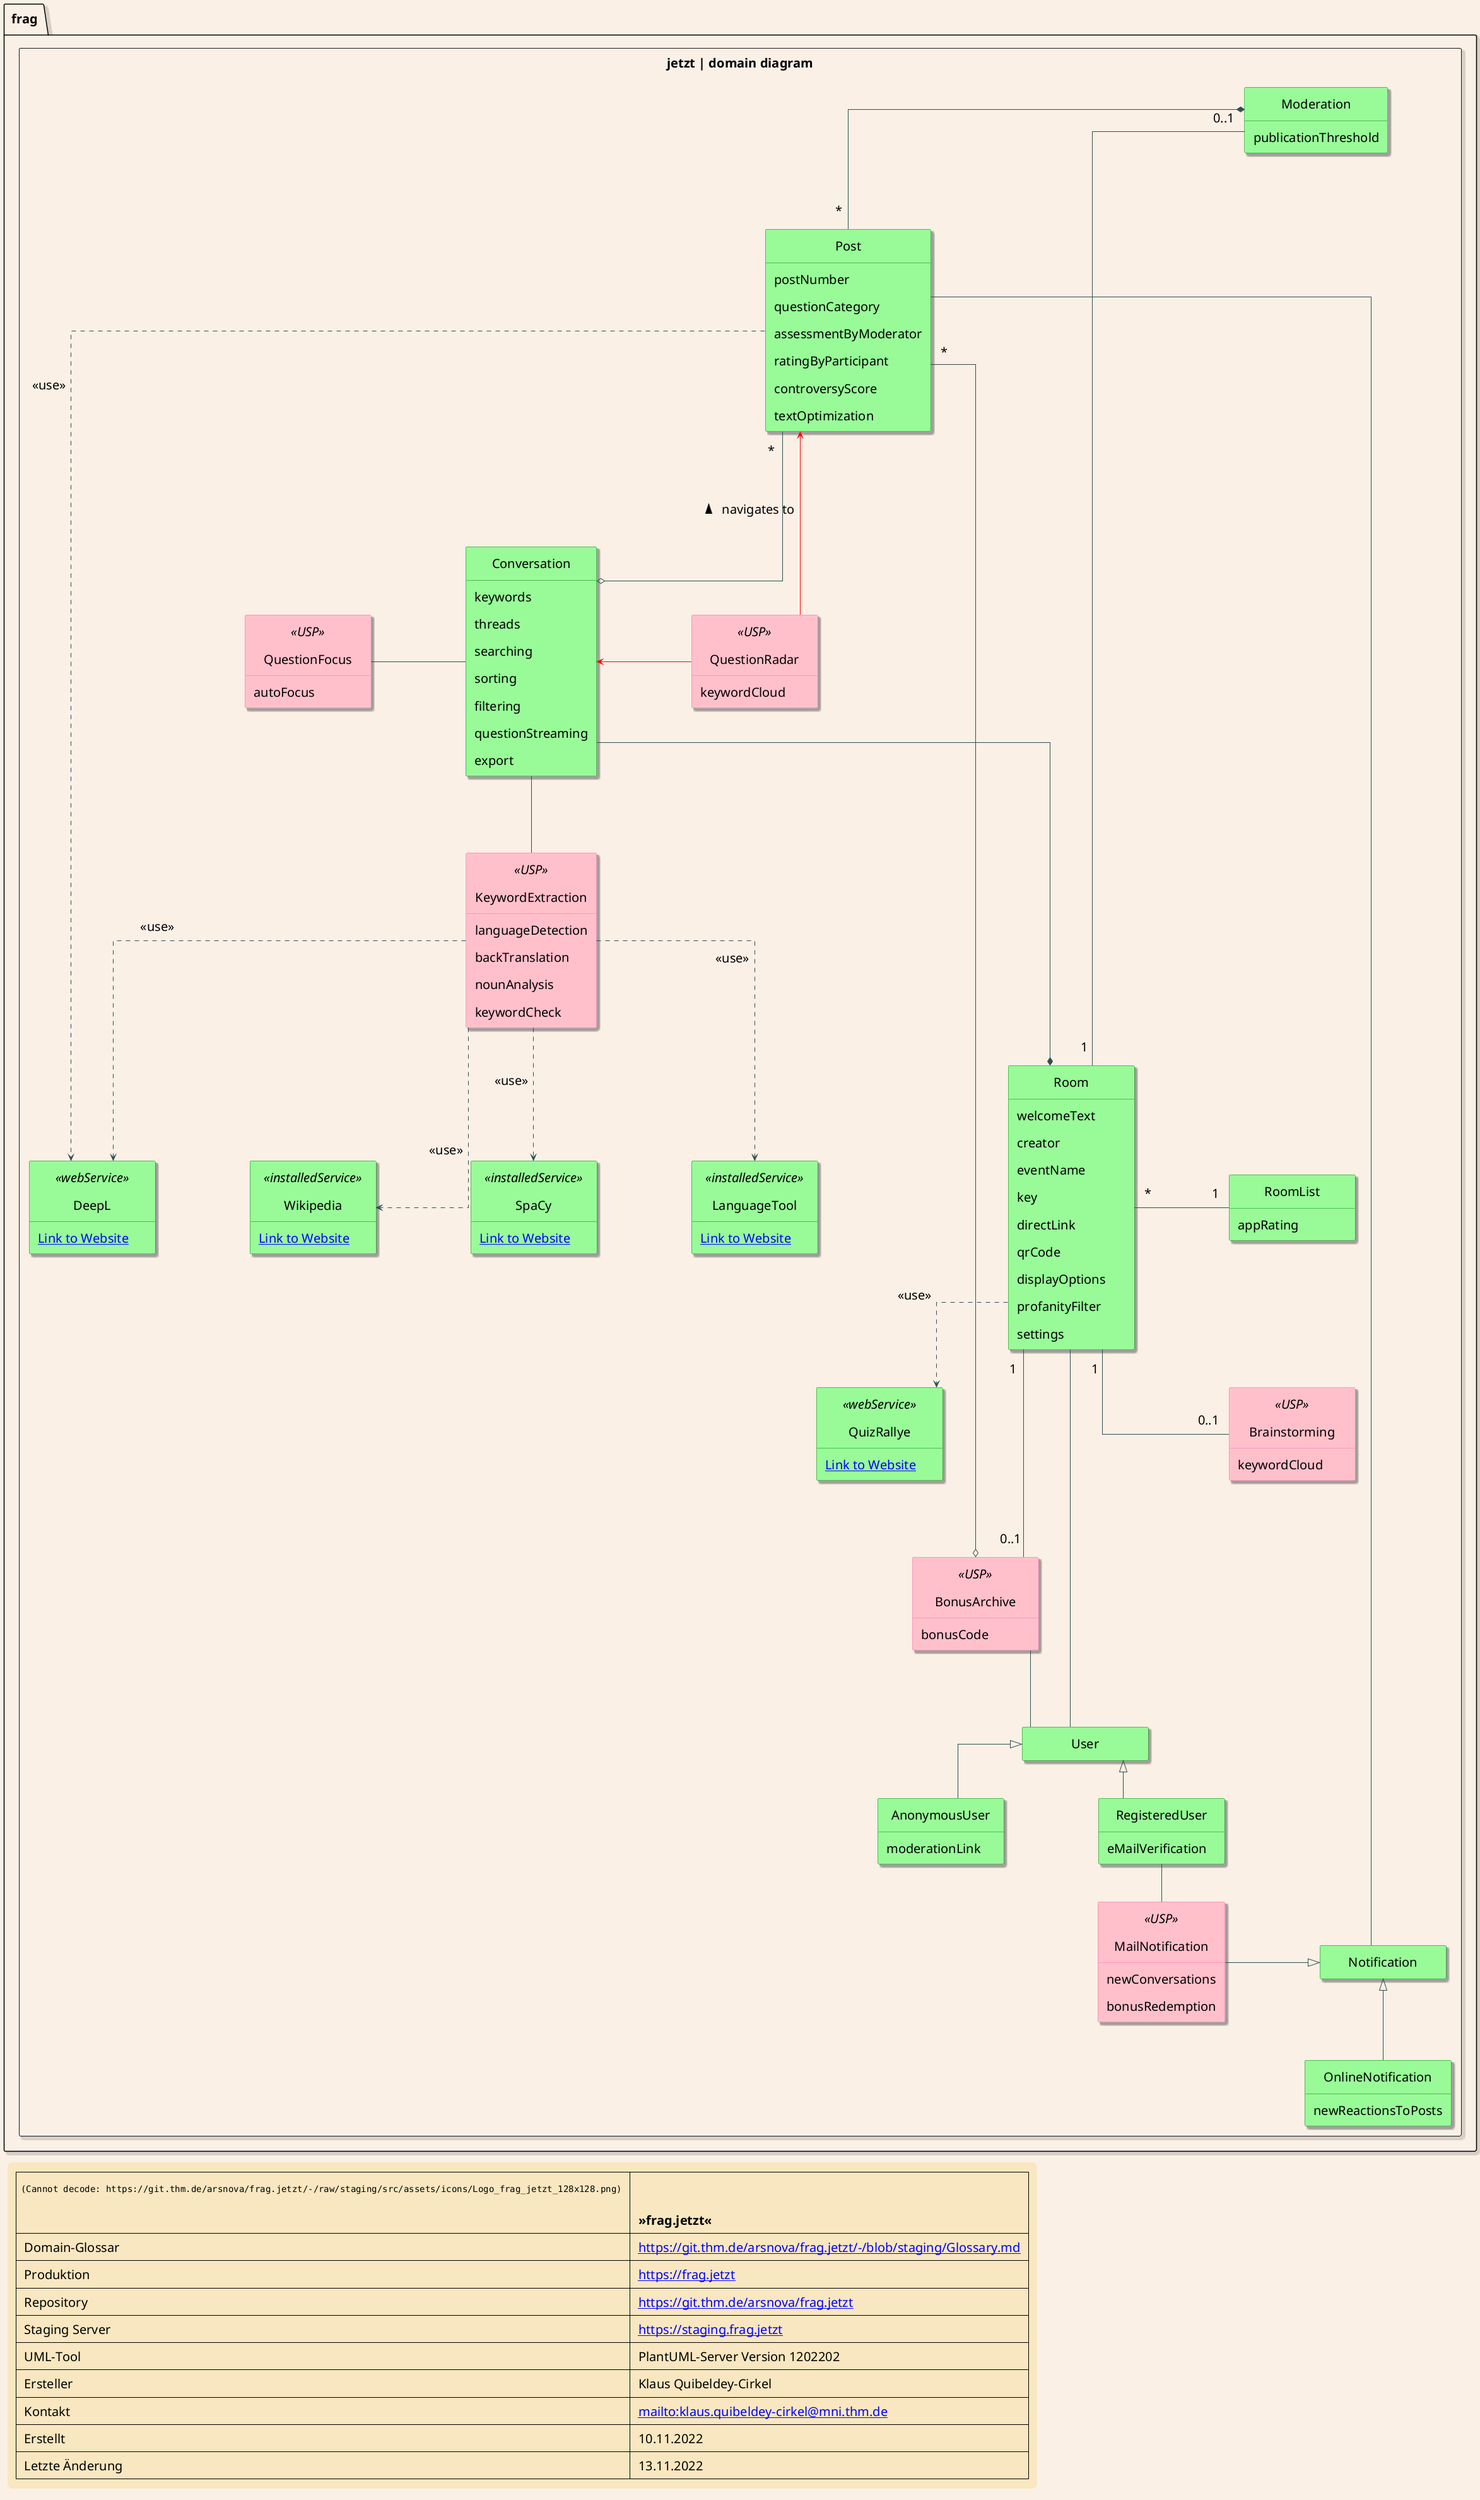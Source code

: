 @startuml
skinparam class {
	BackgroundColor PaleGreen
	BorderColor Green
	ArrowColor black
	FontSize 28
	BackgroundColor<<USP>> Pink
	BorderColor<<USP>> HotPink
}

skinparam backgroundColor Linen
skinparam linetype ortho
skinparam shadowing true
skinparam minClassWidth 200
skinparam ArrowThickness 1
skinparam LegendBackgroundColor Strategy
skinparam LegendBorderThickness 0
skinparam LegendFontSize 20
skinparam defaultFontSize 20
skinparam Padding 8
skinparam Nodesep 150
skinparam ArrowColor DarkSlateGray

hide methods
hide empty members
hide circle

package "frag.jetzt | domain diagram" <<Rectangle>> {

class Conversation {
keywords
threads
searching
sorting
filtering
questionStreaming
export
}

class Room {
welcomeText
creator
eventName
key
directLink
qrCode
displayOptions
profanityFilter
settings
}

class KeywordExtraction <<USP>> {
languageDetection
backTranslation
nounAnalysis
keywordCheck
}

class Post {
postNumber
questionCategory
assessmentByModerator
ratingByParticipant
controversyScore
textOptimization
}

class Moderation {
publicationThreshold
}

class QuestionFocus <<USP>> {
autoFocus
}

class QuestionRadar <<USP>> {
keywordCloud
}

class RoomList {
appRating
}

class Brainstorming <<USP>> {
keywordCloud
}

class QuizRallye <<webService>> {
[[https://antworte.jetzt {game-based quiz app} Link to Website]]
}

class User {
}

class AnonymousUser {
moderationLink
}

class RegisteredUser {
eMailVerification
}


class BonusArchive <<USP>> {
bonusCode
}

class Notification {
}

class MailNotification <<USP>> {
newConversations
bonusRedemption
}

class OnlineNotification {
newReactionsToPosts
}

class SpaCy <<installedService>> {
[[https://spacy.io/ {NLP} Link to Website]]
}


class DeepL <<webService>> {
[[https://deepl.com {Translator} Link to Website]]
}


class LanguageTool <<installedService>> {
[[https://languagetool.org {used for language detection} Link to Website]]
}


class Wikipedia <<installedService>> {
[[https://dumps.wikimedia.org/ {complete copy of Wikimedia wikis} Link to Website]]
}


AnonymousUser -up-|> User
RegisteredUser -up-|> User
RegisteredUser -- MailNotification

User -- Room

BonusArchive o--- "*" Post
BonusArchive ---  User


OnlineNotification -up-|> Notification
MailNotification -|> Notification

KeywordExtraction  ..> SpaCy : <<use>>
KeywordExtraction  ..> LanguageTool : <<use>>
KeywordExtraction  ..> DeepL : <<use>>
KeywordExtraction  ..> Wikipedia : <<use>>


Moderation "0..1" ---- "1" Room
Moderation *--- "*" Post

Post "*" ----o Conversation
Post --- Notification
Post -right..> DeepL : <<use>>
QuestionRadar -[#red]-> Post : > navigates to

Conversation  ---  KeywordExtraction
Conversation -left--  QuestionFocus
Conversation ----* Room
Conversation <-[#red]right-- QuestionRadar

Room "*" -right---- "1" RoomList
Room "1" ---- "0..1" BonusArchive
Room "1" -- "0..1" Brainstorming
Room ..> QuizRallye : <<use>> 

}

legend left
  |<img:https://git.thm.de/arsnova/frag.jetzt/-/raw/staging/src/assets/icons/Logo_frag_jetzt_128x128.png> |= \n\n »frag.jetzt« |
  | Domain-Glossar | [[https://git.thm.de/arsnova/frag.jetzt/-/blob/staging/Glossary.md]] |
  | Produktion | [[https://frag.jetzt]] |
  | Repository | [[https://git.thm.de/arsnova/frag.jetzt]] |
  | Staging Server | [[https://staging.frag.jetzt]] |
  | UML-Tool| PlantUML-Server Version 1202202|
  | Ersteller| Klaus Quibeldey-Cirkel|
  | Kontakt| [[mailto:klaus.quibeldey-cirkel@mni.thm.de]] |
  | Erstellt| 10.11.2022 |
  | Letzte Änderung| 13.11.2022 |
end legend
@enduml